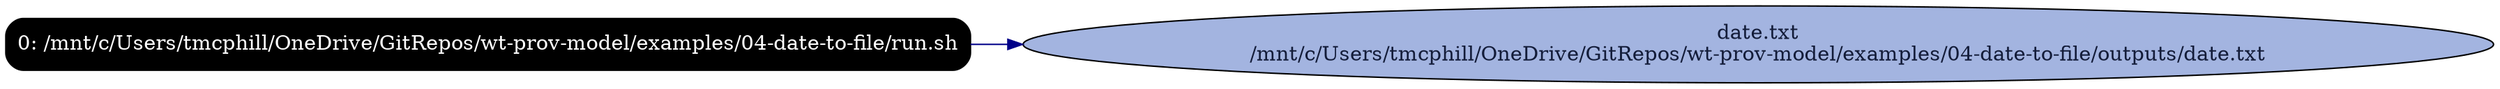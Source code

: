 digraph G {
    rankdir=LR;

    /* programs */
    node [shape=box fontcolor=white fillcolor=black style="filled,rounded"];
    run0 [label="0: /mnt/c/Users/tmcphill/OneDrive/GitRepos/wt-prov-model/examples/04-date-to-file/run.sh"];

    node [shape=ellipse fontcolor="#131C39" fillcolor="#C9D2ED"];

    /* other files */
    "/mnt/c/Users/tmcphill/OneDrive/GitRepos/wt-prov-model/examples/04-date-to-file/outputs/date.txt" [fillcolor="#A3B4E0", label="date.txt\n/mnt/c/Users/tmcphill/OneDrive/GitRepos/wt-prov-model/examples/04-date-to-file/outputs/date.txt"];

    run0 -> "/mnt/c/Users/tmcphill/OneDrive/GitRepos/wt-prov-model/examples/04-date-to-file/outputs/date.txt" [color="#000088"];
}
